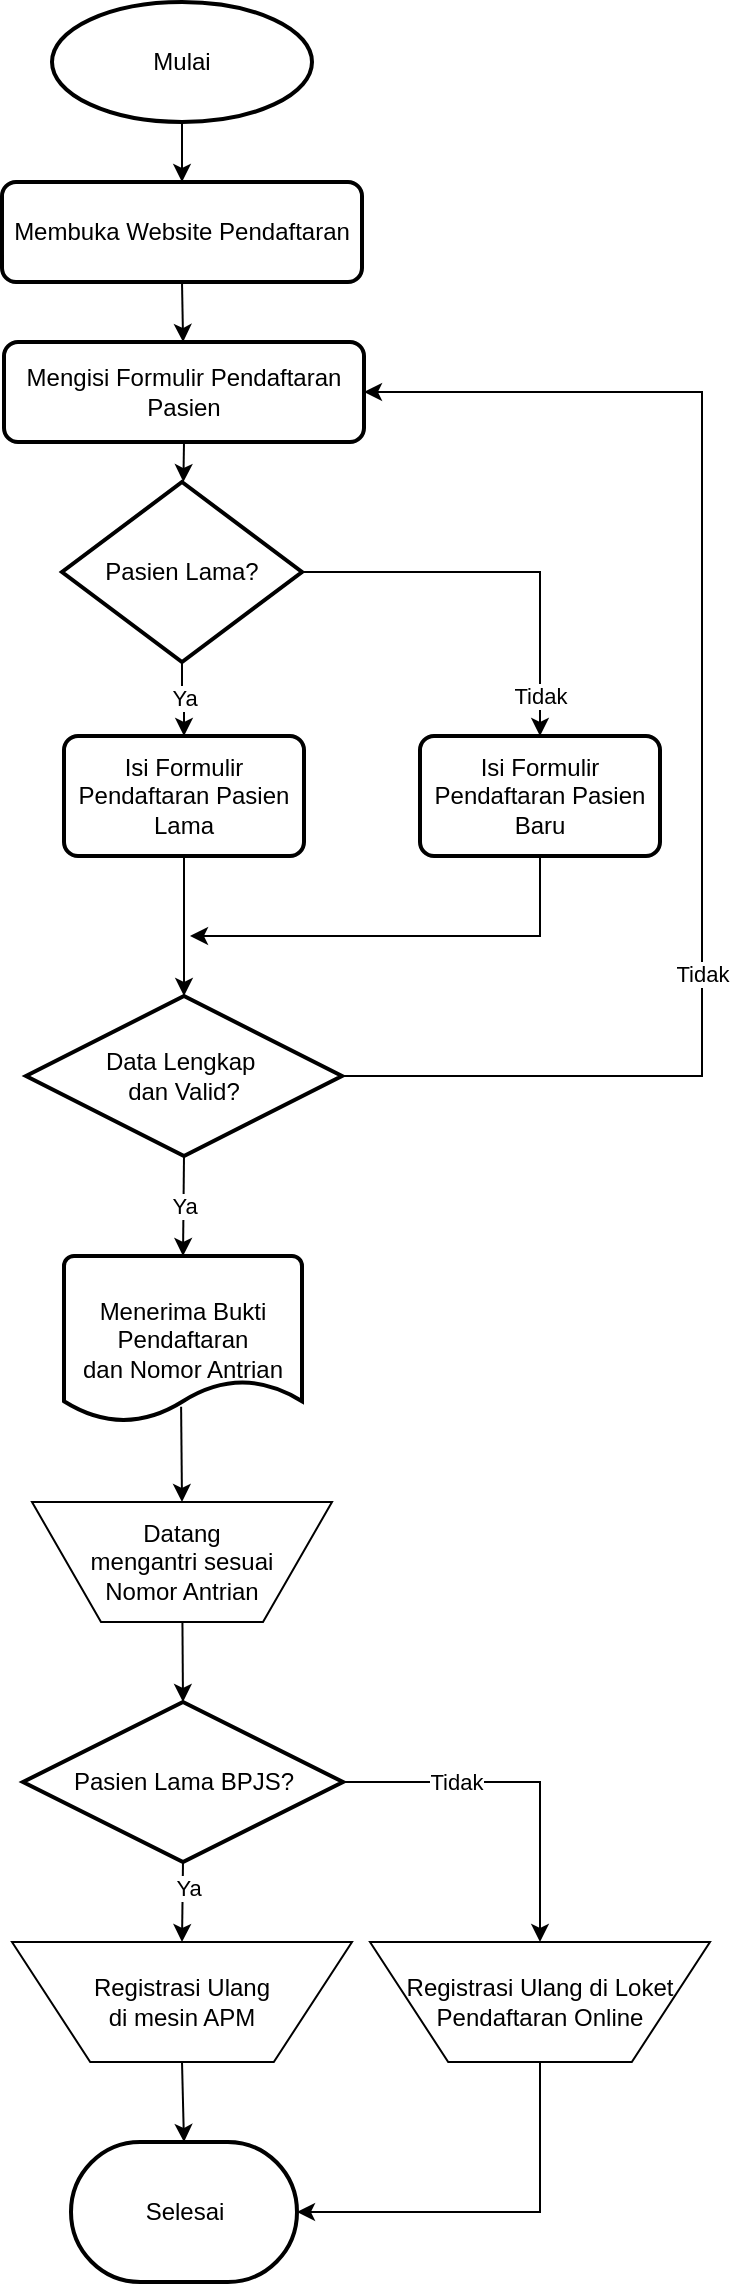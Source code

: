 <mxfile version="22.1.16" type="device" pages="5">
  <diagram id="C5RBs43oDa-KdzZeNtuy" name="Flowchart">
    <mxGraphModel dx="780" dy="497" grid="1" gridSize="10" guides="1" tooltips="1" connect="1" arrows="1" fold="1" page="1" pageScale="1" pageWidth="827" pageHeight="1169" math="0" shadow="0">
      <root>
        <mxCell id="WIyWlLk6GJQsqaUBKTNV-0" />
        <mxCell id="WIyWlLk6GJQsqaUBKTNV-1" parent="WIyWlLk6GJQsqaUBKTNV-0" />
        <mxCell id="Y-0_W2tjziuRLicf-Nkw-0" value="Mulai" style="strokeWidth=2;html=1;shape=mxgraph.flowchart.start_1;whiteSpace=wrap;" parent="WIyWlLk6GJQsqaUBKTNV-1" vertex="1">
          <mxGeometry x="275" y="10" width="130" height="60" as="geometry" />
        </mxCell>
        <mxCell id="0LLnvMhg4QWHjou7vQFV-0" value="" style="endArrow=classic;html=1;rounded=0;exitX=0.5;exitY=1;exitDx=0;exitDy=0;exitPerimeter=0;" parent="WIyWlLk6GJQsqaUBKTNV-1" source="NQGPYRuu8is7qID9K1Ec-0" target="0LLnvMhg4QWHjou7vQFV-1" edge="1">
          <mxGeometry width="50" height="50" relative="1" as="geometry">
            <mxPoint x="327" y="370" as="sourcePoint" />
            <mxPoint x="341" y="250" as="targetPoint" />
          </mxGeometry>
        </mxCell>
        <mxCell id="0LLnvMhg4QWHjou7vQFV-1" value="Pasien Lama?" style="whiteSpace=wrap;html=1;strokeWidth=2;shape=mxgraph.flowchart.decision;" parent="WIyWlLk6GJQsqaUBKTNV-1" vertex="1">
          <mxGeometry x="280" y="250" width="120" height="90" as="geometry" />
        </mxCell>
        <mxCell id="0LLnvMhg4QWHjou7vQFV-9" value="Tidak" style="edgeStyle=orthogonalEdgeStyle;rounded=0;orthogonalLoop=1;jettySize=auto;html=1;exitX=1;exitY=0.5;exitDx=0;exitDy=0;entryX=1;entryY=0.5;entryDx=0;entryDy=0;exitPerimeter=0;" parent="WIyWlLk6GJQsqaUBKTNV-1" source="0LLnvMhg4QWHjou7vQFV-6" target="NQGPYRuu8is7qID9K1Ec-0" edge="1">
          <mxGeometry x="-0.331" relative="1" as="geometry">
            <mxPoint x="578" y="407.0" as="targetPoint" />
            <Array as="points">
              <mxPoint x="600" y="547" />
              <mxPoint x="600" y="205" />
            </Array>
            <mxPoint as="offset" />
            <mxPoint x="419.0" y="547" as="sourcePoint" />
          </mxGeometry>
        </mxCell>
        <mxCell id="0LLnvMhg4QWHjou7vQFV-2" value="Isi Formulir Pendaftaran Pasien Baru" style="whiteSpace=wrap;html=1;rounded=1;absoluteArcSize=1;arcSize=14;strokeWidth=2;" parent="WIyWlLk6GJQsqaUBKTNV-1" vertex="1">
          <mxGeometry x="459" y="377" width="120" height="60" as="geometry" />
        </mxCell>
        <mxCell id="0LLnvMhg4QWHjou7vQFV-7" value="" style="edgeStyle=orthogonalEdgeStyle;rounded=0;orthogonalLoop=1;jettySize=auto;html=1;" parent="WIyWlLk6GJQsqaUBKTNV-1" source="0LLnvMhg4QWHjou7vQFV-4" target="0LLnvMhg4QWHjou7vQFV-6" edge="1">
          <mxGeometry relative="1" as="geometry" />
        </mxCell>
        <mxCell id="0LLnvMhg4QWHjou7vQFV-4" value="Isi Formulir Pendaftaran Pasien Lama" style="whiteSpace=wrap;html=1;rounded=1;absoluteArcSize=1;arcSize=14;strokeWidth=2;" parent="WIyWlLk6GJQsqaUBKTNV-1" vertex="1">
          <mxGeometry x="281" y="377" width="120" height="60" as="geometry" />
        </mxCell>
        <mxCell id="0LLnvMhg4QWHjou7vQFV-6" value="Data Lengkap&amp;nbsp;&lt;br&gt;dan Valid?" style="whiteSpace=wrap;html=1;strokeWidth=2;shape=mxgraph.flowchart.decision;" parent="WIyWlLk6GJQsqaUBKTNV-1" vertex="1">
          <mxGeometry x="262" y="507" width="158" height="80" as="geometry" />
        </mxCell>
        <mxCell id="0LLnvMhg4QWHjou7vQFV-10" value="Datang &lt;br&gt;mengantri sesuai &lt;br&gt;Nomor Antrian" style="whiteSpace=wrap;html=1;verticalLabelPosition=middle;shape=trapezoid;size=0.23;arcSize=10;flipV=1;labelPosition=center;perimeter=trapezoidPerimeter;" parent="WIyWlLk6GJQsqaUBKTNV-1" vertex="1">
          <mxGeometry x="265" y="760" width="150" height="60" as="geometry" />
        </mxCell>
        <mxCell id="0LLnvMhg4QWHjou7vQFV-16" value="Pasien Lama BPJS?" style="whiteSpace=wrap;html=1;strokeWidth=2;shape=mxgraph.flowchart.decision;" parent="WIyWlLk6GJQsqaUBKTNV-1" vertex="1">
          <mxGeometry x="260.5" y="860" width="160" height="80" as="geometry" />
        </mxCell>
        <mxCell id="0LLnvMhg4QWHjou7vQFV-17" value="Registrasi Ulang &lt;br&gt;di mesin APM" style="rounded=0;whiteSpace=wrap;html=1;verticalLabelPosition=middle;shape=trapezoid;perimeter=trapezoidPerimeter;size=0.23;arcSize=10;flipV=1;labelPosition=center;" parent="WIyWlLk6GJQsqaUBKTNV-1" vertex="1">
          <mxGeometry x="255" y="980" width="170" height="60" as="geometry" />
        </mxCell>
        <mxCell id="0LLnvMhg4QWHjou7vQFV-18" value="Registrasi Ulang di Loket Pendaftaran Online" style="rounded=0;whiteSpace=wrap;html=1;verticalLabelPosition=middle;shape=trapezoid;perimeter=trapezoidPerimeter;size=0.23;arcSize=10;flipV=1;labelPosition=center;fontSize=12;" parent="WIyWlLk6GJQsqaUBKTNV-1" vertex="1">
          <mxGeometry x="434" y="980" width="170" height="60" as="geometry" />
        </mxCell>
        <mxCell id="0LLnvMhg4QWHjou7vQFV-19" value="" style="endArrow=classic;html=1;rounded=0;entryX=0.5;entryY=0;entryDx=0;entryDy=0;exitX=1;exitY=0.5;exitDx=0;exitDy=0;" parent="WIyWlLk6GJQsqaUBKTNV-1" source="0LLnvMhg4QWHjou7vQFV-16" target="0LLnvMhg4QWHjou7vQFV-18" edge="1">
          <mxGeometry width="50" height="50" relative="1" as="geometry">
            <mxPoint x="319" y="962" as="sourcePoint" />
            <mxPoint x="369" y="912" as="targetPoint" />
            <Array as="points">
              <mxPoint x="519" y="900" />
              <mxPoint x="519" y="977" />
            </Array>
          </mxGeometry>
        </mxCell>
        <mxCell id="etCVzYmtN3_S_9bxmXlC-2" value="Tidak" style="edgeLabel;html=1;align=center;verticalAlign=middle;resizable=0;points=[];" parent="0LLnvMhg4QWHjou7vQFV-19" vertex="1" connectable="0">
          <mxGeometry x="-0.355" relative="1" as="geometry">
            <mxPoint x="-1" as="offset" />
          </mxGeometry>
        </mxCell>
        <mxCell id="0LLnvMhg4QWHjou7vQFV-22" value="Menerima Bukti Pendaftaran&lt;br&gt;dan Nomor Antrian" style="shape=mxgraph.flowchart.document2;whiteSpace=wrap;html=1;boundedLbl=1;strokeWidth=2;size=0.25;" parent="WIyWlLk6GJQsqaUBKTNV-1" vertex="1">
          <mxGeometry x="281" y="637" width="119" height="83" as="geometry" />
        </mxCell>
        <mxCell id="0LLnvMhg4QWHjou7vQFV-25" value="" style="endArrow=classic;html=1;rounded=0;entryX=0.5;entryY=0;entryDx=0;entryDy=0;exitX=0.492;exitY=0.908;exitDx=0;exitDy=0;exitPerimeter=0;" parent="WIyWlLk6GJQsqaUBKTNV-1" source="0LLnvMhg4QWHjou7vQFV-22" target="0LLnvMhg4QWHjou7vQFV-10" edge="1">
          <mxGeometry width="50" height="50" relative="1" as="geometry">
            <mxPoint x="340" y="700" as="sourcePoint" />
            <mxPoint x="334" y="737" as="targetPoint" />
          </mxGeometry>
        </mxCell>
        <mxCell id="IPXBGeWQJr2fZi3OIg5Y-1" value="Ya" style="endArrow=classic;html=1;rounded=0;entryX=0.5;entryY=0;entryDx=0;entryDy=0;exitX=0.5;exitY=1;exitDx=0;exitDy=0;" parent="WIyWlLk6GJQsqaUBKTNV-1" source="0LLnvMhg4QWHjou7vQFV-6" target="0LLnvMhg4QWHjou7vQFV-22" edge="1">
          <mxGeometry width="50" height="50" relative="1" as="geometry">
            <mxPoint x="323" y="597" as="sourcePoint" />
            <mxPoint x="373" y="547" as="targetPoint" />
          </mxGeometry>
        </mxCell>
        <mxCell id="AWqm-ige924Oo4-5Qk6T-0" value="" style="endArrow=classic;html=1;rounded=0;entryX=0.5;entryY=0;entryDx=0;entryDy=0;exitX=0.5;exitY=1;exitDx=0;exitDy=0;entryPerimeter=0;" parent="WIyWlLk6GJQsqaUBKTNV-1" source="0LLnvMhg4QWHjou7vQFV-17" target="u67ikrGrel9OPWI39Cx4-3" edge="1">
          <mxGeometry width="50" height="50" relative="1" as="geometry">
            <mxPoint x="335" y="1292" as="sourcePoint" />
            <mxPoint x="339" y="1199" as="targetPoint" />
          </mxGeometry>
        </mxCell>
        <mxCell id="AWqm-ige924Oo4-5Qk6T-1" value="" style="endArrow=classic;html=1;rounded=0;exitX=0.5;exitY=1;exitDx=0;exitDy=0;entryX=1;entryY=0.5;entryDx=0;entryDy=0;entryPerimeter=0;" parent="WIyWlLk6GJQsqaUBKTNV-1" source="0LLnvMhg4QWHjou7vQFV-18" target="u67ikrGrel9OPWI39Cx4-3" edge="1">
          <mxGeometry width="50" height="50" relative="1" as="geometry">
            <mxPoint x="321" y="1352" as="sourcePoint" />
            <mxPoint x="399" y="1239" as="targetPoint" />
            <Array as="points">
              <mxPoint x="519" y="1115" />
            </Array>
          </mxGeometry>
        </mxCell>
        <mxCell id="etCVzYmtN3_S_9bxmXlC-4" value="" style="endArrow=classic;html=1;rounded=0;exitX=0.5;exitY=1;exitDx=0;exitDy=0;" parent="WIyWlLk6GJQsqaUBKTNV-1" source="0LLnvMhg4QWHjou7vQFV-2" edge="1">
          <mxGeometry width="50" height="50" relative="1" as="geometry">
            <mxPoint x="424" y="527" as="sourcePoint" />
            <mxPoint x="344" y="477" as="targetPoint" />
            <Array as="points">
              <mxPoint x="519" y="477" />
            </Array>
          </mxGeometry>
        </mxCell>
        <mxCell id="Y_wqMJszYOcG-6Hk5GyN-2" value="" style="endArrow=classic;html=1;rounded=0;entryX=0.5;entryY=0;entryDx=0;entryDy=0;exitX=0.5;exitY=1;exitDx=0;exitDy=0;" parent="WIyWlLk6GJQsqaUBKTNV-1" source="0LLnvMhg4QWHjou7vQFV-16" target="0LLnvMhg4QWHjou7vQFV-17" edge="1">
          <mxGeometry width="50" height="50" relative="1" as="geometry">
            <mxPoint x="388" y="922" as="sourcePoint" />
            <mxPoint x="438" y="872" as="targetPoint" />
          </mxGeometry>
        </mxCell>
        <mxCell id="u67ikrGrel9OPWI39Cx4-20" value="Ya" style="edgeLabel;html=1;align=center;verticalAlign=middle;resizable=0;points=[];" parent="Y_wqMJszYOcG-6Hk5GyN-2" vertex="1" connectable="0">
          <mxGeometry x="-0.34" y="2" relative="1" as="geometry">
            <mxPoint as="offset" />
          </mxGeometry>
        </mxCell>
        <mxCell id="u67ikrGrel9OPWI39Cx4-3" value="Selesai" style="strokeWidth=2;html=1;shape=mxgraph.flowchart.terminator;whiteSpace=wrap;" parent="WIyWlLk6GJQsqaUBKTNV-1" vertex="1">
          <mxGeometry x="284.5" y="1080" width="113" height="70" as="geometry" />
        </mxCell>
        <mxCell id="u67ikrGrel9OPWI39Cx4-11" value="" style="edgeStyle=orthogonalEdgeStyle;rounded=0;orthogonalLoop=1;jettySize=auto;html=1;entryX=0.5;entryY=0;entryDx=0;entryDy=0;" parent="WIyWlLk6GJQsqaUBKTNV-1" source="0LLnvMhg4QWHjou7vQFV-1" target="0LLnvMhg4QWHjou7vQFV-4" edge="1">
          <mxGeometry relative="1" as="geometry">
            <mxPoint x="341" y="220" as="sourcePoint" />
            <mxPoint x="341" y="260" as="targetPoint" />
          </mxGeometry>
        </mxCell>
        <mxCell id="u67ikrGrel9OPWI39Cx4-15" value="Ya" style="edgeLabel;html=1;align=center;verticalAlign=middle;resizable=0;points=[];" parent="u67ikrGrel9OPWI39Cx4-11" vertex="1" connectable="0">
          <mxGeometry x="0.32" y="-1" relative="1" as="geometry">
            <mxPoint x="1" y="-6" as="offset" />
          </mxGeometry>
        </mxCell>
        <mxCell id="u67ikrGrel9OPWI39Cx4-12" value="" style="edgeStyle=orthogonalEdgeStyle;rounded=0;orthogonalLoop=1;jettySize=auto;html=1;" parent="WIyWlLk6GJQsqaUBKTNV-1" source="0LLnvMhg4QWHjou7vQFV-1" target="0LLnvMhg4QWHjou7vQFV-2" edge="1">
          <mxGeometry x="-0.414" relative="1" as="geometry">
            <mxPoint as="offset" />
            <mxPoint x="401" y="175" as="sourcePoint" />
            <mxPoint x="519" y="260" as="targetPoint" />
          </mxGeometry>
        </mxCell>
        <mxCell id="u67ikrGrel9OPWI39Cx4-16" value="Tidak" style="edgeLabel;html=1;align=center;verticalAlign=middle;resizable=0;points=[];" parent="u67ikrGrel9OPWI39Cx4-12" vertex="1" connectable="0">
          <mxGeometry x="0.781" relative="1" as="geometry">
            <mxPoint y="2" as="offset" />
          </mxGeometry>
        </mxCell>
        <mxCell id="u67ikrGrel9OPWI39Cx4-19" value="" style="endArrow=classic;html=1;rounded=0;entryX=0.5;entryY=0;entryDx=0;entryDy=0;entryPerimeter=0;" parent="WIyWlLk6GJQsqaUBKTNV-1" source="0LLnvMhg4QWHjou7vQFV-10" target="0LLnvMhg4QWHjou7vQFV-16" edge="1">
          <mxGeometry width="50" height="50" relative="1" as="geometry">
            <mxPoint x="254" y="827" as="sourcePoint" />
            <mxPoint x="304" y="777" as="targetPoint" />
          </mxGeometry>
        </mxCell>
        <mxCell id="hFQhq1CJekrQIGTJt0gv-0" value="" style="endArrow=classic;html=1;rounded=0;exitX=0.5;exitY=1;exitDx=0;exitDy=0;exitPerimeter=0;" parent="WIyWlLk6GJQsqaUBKTNV-1" source="Y-0_W2tjziuRLicf-Nkw-0" target="hFQhq1CJekrQIGTJt0gv-1" edge="1">
          <mxGeometry width="50" height="50" relative="1" as="geometry">
            <mxPoint x="341" y="100" as="sourcePoint" />
            <mxPoint x="341" y="170" as="targetPoint" />
          </mxGeometry>
        </mxCell>
        <mxCell id="hFQhq1CJekrQIGTJt0gv-1" value="Membuka Website Pendaftaran" style="rounded=1;whiteSpace=wrap;html=1;absoluteArcSize=1;arcSize=14;strokeWidth=2;" parent="WIyWlLk6GJQsqaUBKTNV-1" vertex="1">
          <mxGeometry x="250" y="100" width="180" height="50" as="geometry" />
        </mxCell>
        <mxCell id="NQGPYRuu8is7qID9K1Ec-1" value="" style="endArrow=classic;html=1;rounded=0;exitX=0.5;exitY=1;exitDx=0;exitDy=0;exitPerimeter=0;" parent="WIyWlLk6GJQsqaUBKTNV-1" source="hFQhq1CJekrQIGTJt0gv-1" target="NQGPYRuu8is7qID9K1Ec-0" edge="1">
          <mxGeometry width="50" height="50" relative="1" as="geometry">
            <mxPoint x="340" y="140" as="sourcePoint" />
            <mxPoint x="341" y="210" as="targetPoint" />
          </mxGeometry>
        </mxCell>
        <mxCell id="NQGPYRuu8is7qID9K1Ec-0" value="Mengisi Formulir Pendaftaran Pasien" style="rounded=1;whiteSpace=wrap;html=1;absoluteArcSize=1;arcSize=14;strokeWidth=2;" parent="WIyWlLk6GJQsqaUBKTNV-1" vertex="1">
          <mxGeometry x="251" y="180" width="180" height="50" as="geometry" />
        </mxCell>
      </root>
    </mxGraphModel>
  </diagram>
  <diagram id="7AGozjPKoP4nCB66m2UY" name="DFD">
    <mxGraphModel dx="780" dy="497" grid="1" gridSize="10" guides="1" tooltips="1" connect="1" arrows="1" fold="1" page="1" pageScale="1" pageWidth="827" pageHeight="1169" math="0" shadow="0">
      <root>
        <mxCell id="0" />
        <mxCell id="1" parent="0" />
        <mxCell id="LYkPNBGk0QLhgLuBFVw5-9" style="edgeStyle=orthogonalEdgeStyle;rounded=0;orthogonalLoop=1;jettySize=auto;html=1;exitX=0;exitY=0.5;exitDx=0;exitDy=0;entryX=1;entryY=0.5;entryDx=0;entryDy=0;" parent="1" source="LYkPNBGk0QLhgLuBFVw5-1" target="QkrbeRbu-FCpaSNZFsPW-1" edge="1">
          <mxGeometry relative="1" as="geometry">
            <mxPoint x="139" y="420" as="targetPoint" />
            <Array as="points">
              <mxPoint x="160" y="420" />
              <mxPoint x="160" y="420" />
            </Array>
          </mxGeometry>
        </mxCell>
        <mxCell id="QrNxaTxZnVfAH5GrB2b3-3" value="Bukti Pendaftaran dan Nomor Antrian" style="edgeLabel;html=1;align=center;verticalAlign=middle;resizable=0;points=[];fontSize=12;" parent="LYkPNBGk0QLhgLuBFVw5-9" vertex="1" connectable="0">
          <mxGeometry x="0.063" y="-1" relative="1" as="geometry">
            <mxPoint x="12" y="1" as="offset" />
          </mxGeometry>
        </mxCell>
        <mxCell id="LYkPNBGk0QLhgLuBFVw5-13" style="edgeStyle=orthogonalEdgeStyle;rounded=0;orthogonalLoop=1;jettySize=auto;html=1;exitX=1;exitY=0;exitDx=0;exitDy=0;entryX=0;entryY=0.25;entryDx=0;entryDy=0;" parent="1" source="LYkPNBGk0QLhgLuBFVw5-1" target="LYkPNBGk0QLhgLuBFVw5-4" edge="1">
          <mxGeometry relative="1" as="geometry">
            <mxPoint x="679" y="390" as="targetPoint" />
          </mxGeometry>
        </mxCell>
        <mxCell id="QrNxaTxZnVfAH5GrB2b3-5" value="Lihat Data Pasien" style="edgeLabel;html=1;align=center;verticalAlign=middle;resizable=0;points=[];fontSize=12;" parent="LYkPNBGk0QLhgLuBFVw5-13" vertex="1" connectable="0">
          <mxGeometry x="-0.115" y="-2" relative="1" as="geometry">
            <mxPoint x="20" y="-1" as="offset" />
          </mxGeometry>
        </mxCell>
        <mxCell id="LYkPNBGk0QLhgLuBFVw5-1" value="Sistem Pendaftaran Pasien" style="ellipse;whiteSpace=wrap;html=1;aspect=fixed;fontSize=14;" parent="1" vertex="1">
          <mxGeometry x="370" y="376.5" width="87" height="87" as="geometry" />
        </mxCell>
        <mxCell id="LYkPNBGk0QLhgLuBFVw5-11" style="edgeStyle=orthogonalEdgeStyle;rounded=0;orthogonalLoop=1;jettySize=auto;html=1;exitX=0;exitY=0.75;exitDx=0;exitDy=0;entryX=1;entryY=1;entryDx=0;entryDy=0;" parent="1" source="LYkPNBGk0QLhgLuBFVw5-4" target="LYkPNBGk0QLhgLuBFVw5-1" edge="1">
          <mxGeometry relative="1" as="geometry">
            <mxPoint x="679" y="419.5" as="sourcePoint" />
            <mxPoint x="490" y="450" as="targetPoint" />
            <Array as="points">
              <mxPoint x="570" y="450" />
              <mxPoint x="570" y="450" />
            </Array>
          </mxGeometry>
        </mxCell>
        <mxCell id="QrNxaTxZnVfAH5GrB2b3-2" value="Input Jadwal Dokter" style="edgeLabel;html=1;align=center;verticalAlign=middle;resizable=0;points=[];fontSize=12;" parent="LYkPNBGk0QLhgLuBFVw5-11" vertex="1" connectable="0">
          <mxGeometry x="-0.158" y="1" relative="1" as="geometry">
            <mxPoint x="-17" y="-1" as="offset" />
          </mxGeometry>
        </mxCell>
        <mxCell id="LYkPNBGk0QLhgLuBFVw5-4" value="Admin" style="whiteSpace=wrap;html=1;aspect=fixed;fontSize=14;" parent="1" vertex="1">
          <mxGeometry x="690" y="360" width="120" height="120" as="geometry" />
        </mxCell>
        <mxCell id="LYkPNBGk0QLhgLuBFVw5-8" style="edgeStyle=orthogonalEdgeStyle;rounded=0;orthogonalLoop=1;jettySize=auto;html=1;exitX=1;exitY=0.25;exitDx=0;exitDy=0;entryX=0;entryY=0;entryDx=0;entryDy=0;" parent="1" source="QkrbeRbu-FCpaSNZFsPW-1" target="LYkPNBGk0QLhgLuBFVw5-1" edge="1">
          <mxGeometry relative="1" as="geometry">
            <mxPoint x="139" y="400" as="sourcePoint" />
          </mxGeometry>
        </mxCell>
        <mxCell id="QrNxaTxZnVfAH5GrB2b3-1" value="Input Data Pasien, Lihat Jadwal Dokter" style="edgeLabel;html=1;align=center;verticalAlign=middle;resizable=0;points=[];fontSize=12;" parent="LYkPNBGk0QLhgLuBFVw5-8" vertex="1" connectable="0">
          <mxGeometry x="-0.14" y="-3" relative="1" as="geometry">
            <mxPoint x="9" y="-3" as="offset" />
          </mxGeometry>
        </mxCell>
        <mxCell id="LYkPNBGk0QLhgLuBFVw5-10" style="edgeStyle=orthogonalEdgeStyle;rounded=0;orthogonalLoop=1;jettySize=auto;html=1;exitX=1;exitY=0.75;exitDx=0;exitDy=0;entryX=0;entryY=1;entryDx=0;entryDy=0;" parent="1" source="QkrbeRbu-FCpaSNZFsPW-1" target="LYkPNBGk0QLhgLuBFVw5-1" edge="1">
          <mxGeometry relative="1" as="geometry">
            <mxPoint x="139" y="440" as="sourcePoint" />
            <mxPoint x="349" y="441" as="targetPoint" />
          </mxGeometry>
        </mxCell>
        <mxCell id="QrNxaTxZnVfAH5GrB2b3-4" value="Registrasi Ulang" style="edgeLabel;html=1;align=center;verticalAlign=middle;resizable=0;points=[];fontSize=12;" parent="LYkPNBGk0QLhgLuBFVw5-10" vertex="1" connectable="0">
          <mxGeometry x="-0.159" y="-3" relative="1" as="geometry">
            <mxPoint x="11" y="-3" as="offset" />
          </mxGeometry>
        </mxCell>
        <mxCell id="QkrbeRbu-FCpaSNZFsPW-1" value="Pasien" style="whiteSpace=wrap;html=1;aspect=fixed;fontSize=14;dashed=0;" parent="1" vertex="1">
          <mxGeometry x="20" y="360" width="120" height="120" as="geometry" />
        </mxCell>
      </root>
    </mxGraphModel>
  </diagram>
  <diagram id="SqoEWXoSDAihWeAypQtA" name="Use Case">
    <mxGraphModel dx="780" dy="497" grid="1" gridSize="10" guides="1" tooltips="1" connect="1" arrows="1" fold="1" page="1" pageScale="1" pageWidth="827" pageHeight="1169" math="0" shadow="0">
      <root>
        <mxCell id="0" />
        <mxCell id="1" parent="0" />
        <mxCell id="htx71FLO_FKV-Db_sToj-1" value="Pasien" style="shape=umlActor;verticalLabelPosition=bottom;verticalAlign=top;html=1;" parent="1" vertex="1">
          <mxGeometry x="80" y="380" width="30" height="60" as="geometry" />
        </mxCell>
        <mxCell id="htx71FLO_FKV-Db_sToj-3" value="Admin" style="shape=umlActor;verticalLabelPosition=bottom;verticalAlign=top;html=1;outlineConnect=0;" parent="1" vertex="1">
          <mxGeometry x="730" y="380" width="30" height="60" as="geometry" />
        </mxCell>
        <mxCell id="ntv7-VRjxryP23NwJi_F-1" value="Sistem Pendaftaran Pasien" style="swimlane;fontStyle=1;align=center;horizontal=1;startSize=30;collapsible=0;html=1;whiteSpace=wrap;" parent="1" vertex="1">
          <mxGeometry x="220" y="220" width="410" height="400" as="geometry" />
        </mxCell>
        <mxCell id="ntv7-VRjxryP23NwJi_F-2" value="Use Case" style="shape=umlFrame;whiteSpace=wrap;html=1;pointerEvents=0;recursiveResize=0;container=1;collapsible=0;width=80;" parent="ntv7-VRjxryP23NwJi_F-1" vertex="1">
          <mxGeometry width="370" height="330" relative="1" as="geometry">
            <mxPoint x="20" y="50" as="offset" />
          </mxGeometry>
        </mxCell>
        <mxCell id="QiCD8WX7tbeq6t2pQG_h-1" value="Data Pasien" style="ellipse;whiteSpace=wrap;html=1;" parent="ntv7-VRjxryP23NwJi_F-2" vertex="1">
          <mxGeometry x="115" y="20" width="140" height="70" as="geometry" />
        </mxCell>
        <mxCell id="rIoa_4reU0bzCVfp5qzY-1" value="Bukti Pendaftaran dan Nomor Antrian" style="ellipse;whiteSpace=wrap;html=1;" parent="ntv7-VRjxryP23NwJi_F-2" vertex="1">
          <mxGeometry x="115" y="230" width="140" height="70" as="geometry" />
        </mxCell>
        <mxCell id="VmpEA8j0iUpPtIR3B-YM-6" value="&amp;lt;&amp;lt;include&amp;gt;&amp;gt;" style="edgeStyle=none;html=1;endArrow=open;verticalAlign=bottom;dashed=1;labelBackgroundColor=none;rounded=0;entryX=0.5;entryY=1;entryDx=0;entryDy=0;exitX=0.5;exitY=0;exitDx=0;exitDy=0;" parent="ntv7-VRjxryP23NwJi_F-2" source="QiCD8WX7tbeq6t2pQG_h-2" target="QiCD8WX7tbeq6t2pQG_h-1" edge="1">
          <mxGeometry x="-0.333" width="160" relative="1" as="geometry">
            <mxPoint x="140" y="220" as="sourcePoint" />
            <mxPoint x="300" y="220" as="targetPoint" />
            <mxPoint as="offset" />
          </mxGeometry>
        </mxCell>
        <mxCell id="QiCD8WX7tbeq6t2pQG_h-2" value="Jadwal Dokter" style="ellipse;whiteSpace=wrap;html=1;" parent="ntv7-VRjxryP23NwJi_F-2" vertex="1">
          <mxGeometry x="115" y="140" width="140" height="70" as="geometry" />
        </mxCell>
        <mxCell id="I5Vj7VzGTxBWSGYok09h-3" value="" style="edgeStyle=none;html=1;endArrow=none;verticalAlign=bottom;rounded=0;entryX=0;entryY=1;entryDx=0;entryDy=0;exitX=0.5;exitY=0.5;exitDx=0;exitDy=0;exitPerimeter=0;" parent="1" source="htx71FLO_FKV-Db_sToj-1" target="QiCD8WX7tbeq6t2pQG_h-1" edge="1">
          <mxGeometry width="160" relative="1" as="geometry">
            <mxPoint x="110" y="480" as="sourcePoint" />
            <mxPoint x="270" y="480" as="targetPoint" />
          </mxGeometry>
        </mxCell>
        <mxCell id="I5Vj7VzGTxBWSGYok09h-4" value="" style="edgeStyle=none;html=1;endArrow=none;verticalAlign=bottom;rounded=0;exitX=0.5;exitY=0.5;exitDx=0;exitDy=0;exitPerimeter=0;entryX=0;entryY=0.5;entryDx=0;entryDy=0;" parent="1" source="htx71FLO_FKV-Db_sToj-1" target="QiCD8WX7tbeq6t2pQG_h-2" edge="1">
          <mxGeometry width="160" relative="1" as="geometry">
            <mxPoint x="340" y="410" as="sourcePoint" />
            <mxPoint x="500" y="410" as="targetPoint" />
          </mxGeometry>
        </mxCell>
        <mxCell id="I5Vj7VzGTxBWSGYok09h-6" value="" style="edgeStyle=none;html=1;endArrow=none;verticalAlign=bottom;rounded=0;exitX=1;exitY=0.5;exitDx=0;exitDy=0;entryX=0.5;entryY=0.5;entryDx=0;entryDy=0;entryPerimeter=0;" parent="1" source="QiCD8WX7tbeq6t2pQG_h-1" target="htx71FLO_FKV-Db_sToj-3" edge="1">
          <mxGeometry width="160" relative="1" as="geometry">
            <mxPoint x="340" y="410" as="sourcePoint" />
            <mxPoint x="500" y="410" as="targetPoint" />
          </mxGeometry>
        </mxCell>
        <mxCell id="I5Vj7VzGTxBWSGYok09h-7" value="" style="endArrow=none;html=1;rounded=0;entryX=0.5;entryY=0.5;entryDx=0;entryDy=0;entryPerimeter=0;exitX=1;exitY=0.5;exitDx=0;exitDy=0;" parent="1" source="QiCD8WX7tbeq6t2pQG_h-2" target="htx71FLO_FKV-Db_sToj-3" edge="1">
          <mxGeometry width="50" height="50" relative="1" as="geometry">
            <mxPoint x="400" y="440" as="sourcePoint" />
            <mxPoint x="450" y="390" as="targetPoint" />
          </mxGeometry>
        </mxCell>
        <mxCell id="VmpEA8j0iUpPtIR3B-YM-2" value="" style="endArrow=none;html=1;rounded=0;entryX=0;entryY=0.5;entryDx=0;entryDy=0;exitX=0.5;exitY=0.5;exitDx=0;exitDy=0;exitPerimeter=0;" parent="1" source="htx71FLO_FKV-Db_sToj-1" target="rIoa_4reU0bzCVfp5qzY-1" edge="1">
          <mxGeometry width="50" height="50" relative="1" as="geometry">
            <mxPoint x="240" y="480" as="sourcePoint" />
            <mxPoint x="290" y="430" as="targetPoint" />
          </mxGeometry>
        </mxCell>
      </root>
    </mxGraphModel>
  </diagram>
  <diagram id="83-zsSkwK48zUs9TTDW5" name="Activity">
    <mxGraphModel dx="1114" dy="710" grid="1" gridSize="10" guides="1" tooltips="1" connect="1" arrows="1" fold="1" page="1" pageScale="1" pageWidth="827" pageHeight="1169" math="0" shadow="0">
      <root>
        <mxCell id="0" />
        <mxCell id="1" parent="0" />
        <mxCell id="1xUCm_A0NEypGPISdSap-1" value="Pendaftaran Pasien" style="swimlane;html=1;childLayout=stackLayout;startSize=20;rounded=0;shadow=0;comic=0;labelBackgroundColor=none;strokeWidth=1;fontFamily=Verdana;fontSize=12;align=center;" parent="1" vertex="1">
          <mxGeometry x="20" y="20" width="570" height="1440" as="geometry" />
        </mxCell>
        <mxCell id="PqNGhXt7e9WRdPqhysJe-2" value="" style="edgeStyle=orthogonalEdgeStyle;html=1;verticalAlign=bottom;endArrow=open;endSize=8;strokeColor=#ff0000;rounded=0;entryX=0.5;entryY=0;entryDx=0;entryDy=0;exitX=0.477;exitY=0.504;exitDx=0;exitDy=0;exitPerimeter=0;" parent="1xUCm_A0NEypGPISdSap-1" source="PqNGhXt7e9WRdPqhysJe-1" target="nUrTsSMFZB00BkVTM41h-4" edge="1">
          <mxGeometry relative="1" as="geometry">
            <mxPoint x="440" y="630" as="targetPoint" />
            <Array as="points">
              <mxPoint x="139" y="540" />
              <mxPoint x="415" y="540" />
            </Array>
          </mxGeometry>
        </mxCell>
        <mxCell id="nUrTsSMFZB00BkVTM41h-1" value="" style="edgeStyle=orthogonalEdgeStyle;html=1;verticalAlign=bottom;endArrow=open;endSize=8;strokeColor=#ff0000;rounded=0;entryX=1;entryY=0.5;entryDx=0;entryDy=0;exitX=0.5;exitY=1;exitDx=0;exitDy=0;" edge="1" parent="1xUCm_A0NEypGPISdSap-1" source="BTBh3s6mMBs-r3jh5aBY-3" target="iOOvgmFRk-pICuDSHi3N-17">
          <mxGeometry relative="1" as="geometry">
            <mxPoint x="150" y="380" as="targetPoint" />
            <mxPoint x="414" y="240" as="sourcePoint" />
            <Array as="points">
              <mxPoint x="424" y="210" />
            </Array>
          </mxGeometry>
        </mxCell>
        <mxCell id="XFfQLgVPYZgJ6Qq-CJzx-2" value="" style="edgeStyle=orthogonalEdgeStyle;html=1;verticalAlign=bottom;endArrow=open;endSize=8;strokeColor=#ff0000;rounded=0;" parent="1xUCm_A0NEypGPISdSap-1" source="XFfQLgVPYZgJ6Qq-CJzx-1" target="hpnEsNDLnfpnaiSMyP2V-1" edge="1">
          <mxGeometry relative="1" as="geometry">
            <mxPoint x="135" y="890" as="targetPoint" />
          </mxGeometry>
        </mxCell>
        <mxCell id="BTBh3s6mMBs-r3jh5aBY-2" value="" style="edgeStyle=orthogonalEdgeStyle;html=1;verticalAlign=bottom;endArrow=open;endSize=8;strokeColor=#ff0000;rounded=0;entryX=0;entryY=0.5;entryDx=0;entryDy=0;" parent="1xUCm_A0NEypGPISdSap-1" source="BTBh3s6mMBs-r3jh5aBY-1" edge="1" target="BTBh3s6mMBs-r3jh5aBY-3">
          <mxGeometry relative="1" as="geometry">
            <mxPoint x="360" y="190" as="targetPoint" />
          </mxGeometry>
        </mxCell>
        <mxCell id="1xUCm_A0NEypGPISdSap-2" value="Pasien" style="swimlane;html=1;startSize=20;" parent="1xUCm_A0NEypGPISdSap-1" vertex="1">
          <mxGeometry y="20" width="290" height="1420" as="geometry">
            <mxRectangle y="20" width="40" height="1580" as="alternateBounds" />
          </mxGeometry>
        </mxCell>
        <mxCell id="VRQ1FIJ1n5C91aGxlcZh-3" value="" style="ellipse;html=1;shape=startState;fillColor=#000000;strokeColor=#ff0000;" parent="1xUCm_A0NEypGPISdSap-2" vertex="1">
          <mxGeometry x="130" y="40" width="30" height="30" as="geometry" />
        </mxCell>
        <mxCell id="VRQ1FIJ1n5C91aGxlcZh-4" value="" style="edgeStyle=orthogonalEdgeStyle;html=1;verticalAlign=bottom;endArrow=open;endSize=8;strokeColor=#ff0000;rounded=0;entryX=0.5;entryY=0;entryDx=0;entryDy=0;" parent="1xUCm_A0NEypGPISdSap-2" source="VRQ1FIJ1n5C91aGxlcZh-3" target="BTBh3s6mMBs-r3jh5aBY-1" edge="1">
          <mxGeometry relative="1" as="geometry">
            <mxPoint x="130" y="150" as="targetPoint" />
          </mxGeometry>
        </mxCell>
        <mxCell id="VRQ1FIJ1n5C91aGxlcZh-7" value="Ya" style="edgeStyle=orthogonalEdgeStyle;html=1;align=left;verticalAlign=top;endArrow=open;endSize=8;strokeColor=#ff0000;rounded=0;entryX=0.5;entryY=0;entryDx=0;entryDy=0;exitX=0.5;exitY=1;exitDx=0;exitDy=0;" parent="1xUCm_A0NEypGPISdSap-2" source="VRQ1FIJ1n5C91aGxlcZh-5" target="l4ZGFq4MWqrOZB-myKdm-1" edge="1">
          <mxGeometry x="0.2" y="-10" relative="1" as="geometry">
            <mxPoint x="70" y="360" as="targetPoint" />
            <Array as="points">
              <mxPoint x="145" y="300" />
              <mxPoint x="70" y="300" />
            </Array>
            <mxPoint as="offset" />
          </mxGeometry>
        </mxCell>
        <mxCell id="BTBh3s6mMBs-r3jh5aBY-1" value="Membuka Website Pendaftaran" style="rounded=1;whiteSpace=wrap;html=1;arcSize=40;fontColor=#000000;fillColor=#ffffc0;strokeColor=#ff0000;" parent="1xUCm_A0NEypGPISdSap-2" vertex="1">
          <mxGeometry x="85" y="110" width="120" height="40" as="geometry" />
        </mxCell>
        <mxCell id="l4ZGFq4MWqrOZB-myKdm-1" value="Parameter:&lt;br&gt;- No. RM&lt;br&gt;&lt;div style=&quot;&quot;&gt;&lt;span style=&quot;background-color: initial;&quot;&gt;- No. WhatsApp/email&lt;/span&gt;&lt;/div&gt;&lt;div style=&quot;&quot;&gt;&lt;span style=&quot;background-color: initial;&quot;&gt;- Tgl/waktu kontrol&lt;/span&gt;&lt;/div&gt;&lt;div style=&quot;&quot;&gt;&lt;span style=&quot;background-color: initial;&quot;&gt;- Dokter&lt;/span&gt;&lt;/div&gt;" style="rounded=0;whiteSpace=wrap;html=1;arcSize=10;fontColor=#000000;fillColor=#ffffc0;strokeColor=#ff0000;absoluteArcSize=1;dashed=0;align=left;" parent="1xUCm_A0NEypGPISdSap-2" vertex="1">
          <mxGeometry x="10" y="340" width="120" height="90" as="geometry" />
        </mxCell>
        <mxCell id="l4ZGFq4MWqrOZB-myKdm-2" value="" style="edgeStyle=orthogonalEdgeStyle;html=1;verticalAlign=bottom;endArrow=open;endSize=8;strokeColor=#ff0000;rounded=0;entryX=0.203;entryY=0.5;entryDx=0;entryDy=0;entryPerimeter=0;" parent="1xUCm_A0NEypGPISdSap-2" source="l4ZGFq4MWqrOZB-myKdm-1" target="PqNGhXt7e9WRdPqhysJe-1" edge="1">
          <mxGeometry relative="1" as="geometry">
            <mxPoint x="71" y="460" as="targetPoint" />
            <Array as="points" />
          </mxGeometry>
        </mxCell>
        <mxCell id="VRQ1FIJ1n5C91aGxlcZh-6" value="Tidak" style="edgeStyle=orthogonalEdgeStyle;html=1;align=left;verticalAlign=bottom;endArrow=open;endSize=8;strokeColor=#ff0000;rounded=0;entryX=0.5;entryY=0;entryDx=0;entryDy=0;exitX=1;exitY=0.5;exitDx=0;exitDy=0;" parent="1xUCm_A0NEypGPISdSap-2" source="VRQ1FIJ1n5C91aGxlcZh-5" target="sqT1WdeYne1xnie3-UmG-2" edge="1">
          <mxGeometry x="0.429" y="-15" relative="1" as="geometry">
            <mxPoint x="245" y="410" as="targetPoint" />
            <Array as="points">
              <mxPoint x="215" y="345" />
            </Array>
            <mxPoint x="235" y="325" as="sourcePoint" />
            <mxPoint as="offset" />
          </mxGeometry>
        </mxCell>
        <mxCell id="sqT1WdeYne1xnie3-UmG-2" value="Parameter:&lt;br&gt;- Data lengkap pasien&lt;br&gt;- No. WhatsApp/email&lt;br&gt;- Tgl/waktu kontrol&lt;br&gt;- Dokter" style="rounded=0;whiteSpace=wrap;html=1;arcSize=10;fontColor=#000000;fillColor=#ffffc0;strokeColor=#ff0000;absoluteArcSize=1;dashed=0;align=left;" parent="1xUCm_A0NEypGPISdSap-2" vertex="1">
          <mxGeometry x="150" y="340" width="130" height="90" as="geometry" />
        </mxCell>
        <mxCell id="sqT1WdeYne1xnie3-UmG-3" value="" style="edgeStyle=orthogonalEdgeStyle;html=1;verticalAlign=bottom;endArrow=open;endSize=8;strokeColor=#ff0000;rounded=0;exitX=0.5;exitY=1;exitDx=0;exitDy=0;entryX=0.781;entryY=0.504;entryDx=0;entryDy=0;entryPerimeter=0;" parent="1xUCm_A0NEypGPISdSap-2" source="sqT1WdeYne1xnie3-UmG-2" target="PqNGhXt7e9WRdPqhysJe-1" edge="1">
          <mxGeometry relative="1" as="geometry">
            <mxPoint x="215" y="480" as="targetPoint" />
            <Array as="points" />
          </mxGeometry>
        </mxCell>
        <mxCell id="PqNGhXt7e9WRdPqhysJe-1" value="" style="shape=line;html=1;strokeWidth=6;strokeColor=#ff0000;" parent="1xUCm_A0NEypGPISdSap-2" vertex="1">
          <mxGeometry x="20" y="400" width="250" height="170" as="geometry" />
        </mxCell>
        <mxCell id="hpnEsNDLnfpnaiSMyP2V-1" value="Menerima Bukti Pendaftaran dan Nomor Antrian" style="rounded=1;whiteSpace=wrap;html=1;arcSize=40;fontColor=#000000;fillColor=#ffffc0;strokeColor=#ff0000;" parent="1xUCm_A0NEypGPISdSap-2" vertex="1">
          <mxGeometry x="75" y="815" width="140" height="60" as="geometry" />
        </mxCell>
        <mxCell id="hpnEsNDLnfpnaiSMyP2V-2" value="" style="edgeStyle=orthogonalEdgeStyle;html=1;verticalAlign=bottom;endArrow=open;endSize=8;strokeColor=#ff0000;rounded=0;entryX=0.5;entryY=0;entryDx=0;entryDy=0;" parent="1xUCm_A0NEypGPISdSap-2" source="hpnEsNDLnfpnaiSMyP2V-1" target="iOOvgmFRk-pICuDSHi3N-2" edge="1">
          <mxGeometry relative="1" as="geometry">
            <mxPoint x="135" y="960" as="targetPoint" />
          </mxGeometry>
        </mxCell>
        <mxCell id="iOOvgmFRk-pICuDSHi3N-2" value="Datang Mengantri sesuai Nomor Antrian" style="rounded=1;whiteSpace=wrap;html=1;arcSize=40;fontColor=#000000;fillColor=#ffffc0;strokeColor=#ff0000;" parent="1xUCm_A0NEypGPISdSap-2" vertex="1">
          <mxGeometry x="70" y="910" width="150" height="50" as="geometry" />
        </mxCell>
        <mxCell id="iOOvgmFRk-pICuDSHi3N-5" value="" style="edgeStyle=orthogonalEdgeStyle;html=1;align=left;verticalAlign=bottom;endArrow=open;endSize=8;strokeColor=#ff0000;rounded=0;entryX=0.5;entryY=0;entryDx=0;entryDy=0;" parent="1xUCm_A0NEypGPISdSap-2" source="iOOvgmFRk-pICuDSHi3N-4" edge="1" target="iOOvgmFRk-pICuDSHi3N-9">
          <mxGeometry x="-1" relative="1" as="geometry">
            <mxPoint x="270" y="1090" as="targetPoint" />
            <Array as="points">
              <mxPoint x="220" y="1090" />
            </Array>
          </mxGeometry>
        </mxCell>
        <mxCell id="TE9ccokPgO5V1bCJ6K9e-2" value="Tidak" style="edgeLabel;html=1;align=center;verticalAlign=middle;resizable=0;points=[];" vertex="1" connectable="0" parent="iOOvgmFRk-pICuDSHi3N-5">
          <mxGeometry x="-0.054" y="1" relative="1" as="geometry">
            <mxPoint as="offset" />
          </mxGeometry>
        </mxCell>
        <mxCell id="iOOvgmFRk-pICuDSHi3N-6" value="" style="edgeStyle=orthogonalEdgeStyle;html=1;align=left;verticalAlign=top;endArrow=open;endSize=8;strokeColor=#ff0000;rounded=0;entryX=0.5;entryY=0;entryDx=0;entryDy=0;" parent="1xUCm_A0NEypGPISdSap-2" source="iOOvgmFRk-pICuDSHi3N-4" edge="1" target="iOOvgmFRk-pICuDSHi3N-7">
          <mxGeometry x="-1" relative="1" as="geometry">
            <mxPoint x="130" y="1170" as="targetPoint" />
          </mxGeometry>
        </mxCell>
        <mxCell id="TE9ccokPgO5V1bCJ6K9e-5" value="Ya" style="edgeLabel;html=1;align=center;verticalAlign=middle;resizable=0;points=[];" vertex="1" connectable="0" parent="iOOvgmFRk-pICuDSHi3N-6">
          <mxGeometry x="-0.613" y="-1" relative="1" as="geometry">
            <mxPoint as="offset" />
          </mxGeometry>
        </mxCell>
        <mxCell id="iOOvgmFRk-pICuDSHi3N-7" value="Registrasi Ulang di Mesin APM" style="rounded=1;whiteSpace=wrap;html=1;arcSize=40;fontColor=#000000;fillColor=#ffffc0;strokeColor=#ff0000;" parent="1xUCm_A0NEypGPISdSap-2" vertex="1">
          <mxGeometry x="10" y="1200" width="120" height="60" as="geometry" />
        </mxCell>
        <mxCell id="iOOvgmFRk-pICuDSHi3N-8" value="" style="edgeStyle=orthogonalEdgeStyle;html=1;verticalAlign=bottom;endArrow=open;endSize=8;strokeColor=#ff0000;rounded=0;" parent="1xUCm_A0NEypGPISdSap-2" source="iOOvgmFRk-pICuDSHi3N-7" edge="1">
          <mxGeometry relative="1" as="geometry">
            <mxPoint x="70" y="1300" as="targetPoint" />
          </mxGeometry>
        </mxCell>
        <mxCell id="iOOvgmFRk-pICuDSHi3N-9" value="Registrasi Ulang di Loket Pendaftaran Online" style="rounded=1;whiteSpace=wrap;html=1;arcSize=40;fontColor=#000000;fillColor=#ffffc0;strokeColor=#ff0000;" parent="1xUCm_A0NEypGPISdSap-2" vertex="1">
          <mxGeometry x="160" y="1200" width="120" height="60" as="geometry" />
        </mxCell>
        <mxCell id="iOOvgmFRk-pICuDSHi3N-10" value="" style="edgeStyle=orthogonalEdgeStyle;html=1;verticalAlign=bottom;endArrow=open;endSize=8;strokeColor=#ff0000;rounded=0;entryX=0.5;entryY=0;entryDx=0;entryDy=0;" parent="1xUCm_A0NEypGPISdSap-2" source="iOOvgmFRk-pICuDSHi3N-9" edge="1">
          <mxGeometry relative="1" as="geometry">
            <mxPoint x="220" y="1300" as="targetPoint" />
            <Array as="points">
              <mxPoint x="220" y="1290" />
              <mxPoint x="220" y="1290" />
            </Array>
          </mxGeometry>
        </mxCell>
        <mxCell id="iOOvgmFRk-pICuDSHi3N-15" value="" style="shape=line;html=1;strokeWidth=6;strokeColor=#ff0000;" parent="1xUCm_A0NEypGPISdSap-2" vertex="1">
          <mxGeometry x="45" y="1300" width="200" height="10" as="geometry" />
        </mxCell>
        <mxCell id="iOOvgmFRk-pICuDSHi3N-17" value="Mengisi Formulir Pendaftaran Pasien" style="rounded=1;whiteSpace=wrap;html=1;arcSize=40;fontColor=#000000;fillColor=#ffffc0;strokeColor=#ff0000;" parent="1xUCm_A0NEypGPISdSap-2" vertex="1">
          <mxGeometry x="85" y="170" width="120" height="40" as="geometry" />
        </mxCell>
        <mxCell id="nUrTsSMFZB00BkVTM41h-15" value="" style="edgeStyle=orthogonalEdgeStyle;html=1;verticalAlign=bottom;endArrow=open;endSize=8;strokeColor=#ff0000;rounded=0;exitX=0.5;exitY=1;exitDx=0;exitDy=0;" edge="1" parent="1xUCm_A0NEypGPISdSap-2" source="iOOvgmFRk-pICuDSHi3N-17" target="VRQ1FIJ1n5C91aGxlcZh-5">
          <mxGeometry relative="1" as="geometry">
            <mxPoint x="80" y="280" as="targetPoint" />
            <mxPoint x="165" y="250" as="sourcePoint" />
            <Array as="points" />
          </mxGeometry>
        </mxCell>
        <mxCell id="VRQ1FIJ1n5C91aGxlcZh-5" value="Pasien Lama?" style="whiteSpace=wrap;html=1;fontColor=#000000;fillColor=#ffffc0;strokeColor=#ff0000;shape=rhombus;perimeter=rhombusPerimeter;" parent="1xUCm_A0NEypGPISdSap-2" vertex="1">
          <mxGeometry x="80" y="240" width="130" height="50" as="geometry" />
        </mxCell>
        <mxCell id="iQF0Mdg4Mge9GNlQ8FtA-1" value="" style="edgeStyle=orthogonalEdgeStyle;html=1;verticalAlign=bottom;endArrow=open;endSize=8;strokeColor=#ff0000;rounded=0;" edge="1" parent="1xUCm_A0NEypGPISdSap-2" source="iOOvgmFRk-pICuDSHi3N-2" target="iOOvgmFRk-pICuDSHi3N-4">
          <mxGeometry relative="1" as="geometry">
            <mxPoint x="165" y="1090" as="targetPoint" />
            <mxPoint x="165" y="1000" as="sourcePoint" />
          </mxGeometry>
        </mxCell>
        <mxCell id="iOOvgmFRk-pICuDSHi3N-4" value="Pasien Lama BPJS?" style="rhombus;whiteSpace=wrap;html=1;fontColor=#000000;fillColor=#ffffc0;strokeColor=#ff0000;" parent="1xUCm_A0NEypGPISdSap-2" vertex="1">
          <mxGeometry x="70" y="1000" width="150" height="80" as="geometry" />
        </mxCell>
        <mxCell id="TE9ccokPgO5V1bCJ6K9e-1" value="" style="edgeStyle=orthogonalEdgeStyle;html=1;verticalAlign=bottom;endArrow=open;endSize=8;strokeColor=#ff0000;rounded=0;" edge="1" parent="1xUCm_A0NEypGPISdSap-2" source="iOOvgmFRk-pICuDSHi3N-15" target="VRQ1FIJ1n5C91aGxlcZh-8">
          <mxGeometry relative="1" as="geometry">
            <mxPoint x="160" y="1523" as="targetPoint" />
            <mxPoint x="165" y="1350" as="sourcePoint" />
          </mxGeometry>
        </mxCell>
        <mxCell id="VRQ1FIJ1n5C91aGxlcZh-8" value="" style="ellipse;html=1;shape=endState;fillColor=#000000;strokeColor=#ff0000;" parent="1xUCm_A0NEypGPISdSap-2" vertex="1">
          <mxGeometry x="130" y="1360" width="30" height="30" as="geometry" />
        </mxCell>
        <mxCell id="1xUCm_A0NEypGPISdSap-11" value="Sistem" style="swimlane;html=1;startSize=20;" parent="1xUCm_A0NEypGPISdSap-1" vertex="1">
          <mxGeometry x="290" y="20" width="280" height="1420" as="geometry" />
        </mxCell>
        <mxCell id="BTBh3s6mMBs-r3jh5aBY-3" value="Menampilkan Halaman Pendaftaran" style="rounded=1;whiteSpace=wrap;html=1;arcSize=40;fontColor=#000000;fillColor=#ffffc0;strokeColor=#ff0000;" parent="1xUCm_A0NEypGPISdSap-11" vertex="1">
          <mxGeometry x="59" y="110" width="150" height="40" as="geometry" />
        </mxCell>
        <mxCell id="PqNGhXt7e9WRdPqhysJe-7" value="Data Lengkap&lt;br&gt;dan Valid?" style="whiteSpace=wrap;html=1;fontColor=#000000;fillColor=#ffffc0;strokeColor=#ff0000;shape=rhombus;perimeter=rhombusPerimeter;" parent="1xUCm_A0NEypGPISdSap-11" vertex="1">
          <mxGeometry x="45" y="630" width="160" height="60" as="geometry" />
        </mxCell>
        <mxCell id="nUrTsSMFZB00BkVTM41h-4" value="Pengecekan Kelengkapan dan Validitas Data" style="rounded=1;whiteSpace=wrap;html=1;arcSize=40;fontColor=#000000;fillColor=#ffffc0;strokeColor=#ff0000;" vertex="1" parent="1xUCm_A0NEypGPISdSap-11">
          <mxGeometry x="55" y="540" width="140" height="50" as="geometry" />
        </mxCell>
        <mxCell id="nUrTsSMFZB00BkVTM41h-5" value="" style="edgeStyle=orthogonalEdgeStyle;html=1;verticalAlign=bottom;endArrow=open;endSize=8;strokeColor=#ff0000;rounded=0;entryX=0.5;entryY=0;entryDx=0;entryDy=0;" edge="1" source="nUrTsSMFZB00BkVTM41h-4" parent="1xUCm_A0NEypGPISdSap-11" target="PqNGhXt7e9WRdPqhysJe-7">
          <mxGeometry relative="1" as="geometry">
            <mxPoint x="124" y="720" as="targetPoint" />
          </mxGeometry>
        </mxCell>
        <mxCell id="nUrTsSMFZB00BkVTM41h-9" value="Tidak" style="edgeStyle=orthogonalEdgeStyle;html=1;align=left;verticalAlign=top;endArrow=open;endSize=8;strokeColor=#ff0000;rounded=0;exitX=1;exitY=0.5;exitDx=0;exitDy=0;entryX=1;entryY=0.5;entryDx=0;entryDy=0;" edge="1" parent="1xUCm_A0NEypGPISdSap-11" source="PqNGhXt7e9WRdPqhysJe-7" target="BTBh3s6mMBs-r3jh5aBY-3">
          <mxGeometry x="0.117" y="20" relative="1" as="geometry">
            <mxPoint x="200" y="330" as="targetPoint" />
            <Array as="points">
              <mxPoint x="230" y="660" />
              <mxPoint x="230" y="130" />
            </Array>
            <mxPoint x="190" y="410" as="sourcePoint" />
            <mxPoint as="offset" />
          </mxGeometry>
        </mxCell>
        <mxCell id="XFfQLgVPYZgJ6Qq-CJzx-1" value="Mengirim Bukti Pendaftaran via WhatsApp/email" style="rounded=1;whiteSpace=wrap;html=1;arcSize=40;fontColor=#000000;fillColor=#ffffc0;strokeColor=#ff0000;" parent="1xUCm_A0NEypGPISdSap-11" vertex="1">
          <mxGeometry x="55" y="820" width="140" height="50" as="geometry" />
        </mxCell>
        <mxCell id="L-qTTHeL0USY4cX6IHGp-1" value="" style="edgeStyle=orthogonalEdgeStyle;html=1;align=left;verticalAlign=top;endArrow=open;endSize=8;strokeColor=#ff0000;rounded=0;exitX=0.5;exitY=1;exitDx=0;exitDy=0;" edge="1" parent="1xUCm_A0NEypGPISdSap-11" source="PqNGhXt7e9WRdPqhysJe-7" target="nUrTsSMFZB00BkVTM41h-11">
          <mxGeometry x="-0.75" y="-10" relative="1" as="geometry">
            <mxPoint x="440" y="810" as="targetPoint" />
            <Array as="points" />
            <mxPoint x="435" y="730" as="sourcePoint" />
            <mxPoint as="offset" />
          </mxGeometry>
        </mxCell>
        <mxCell id="L-qTTHeL0USY4cX6IHGp-2" value="Ya" style="edgeLabel;html=1;align=center;verticalAlign=middle;resizable=0;points=[];" vertex="1" connectable="0" parent="L-qTTHeL0USY4cX6IHGp-1">
          <mxGeometry x="0.024" y="-1" relative="1" as="geometry">
            <mxPoint as="offset" />
          </mxGeometry>
        </mxCell>
        <mxCell id="nUrTsSMFZB00BkVTM41h-11" value="Menampilkan Halaman Konfirmasi Pendaftaran" style="rounded=1;whiteSpace=wrap;html=1;arcSize=40;fontColor=#000000;fillColor=#ffffc0;strokeColor=#ff0000;" vertex="1" parent="1xUCm_A0NEypGPISdSap-11">
          <mxGeometry x="55" y="740" width="140" height="50" as="geometry" />
        </mxCell>
        <mxCell id="L-qTTHeL0USY4cX6IHGp-3" value="" style="edgeStyle=orthogonalEdgeStyle;html=1;align=left;verticalAlign=top;endArrow=open;endSize=8;strokeColor=#ff0000;rounded=0;entryX=0.5;entryY=0;entryDx=0;entryDy=0;" edge="1" parent="1xUCm_A0NEypGPISdSap-11" source="nUrTsSMFZB00BkVTM41h-11" target="XFfQLgVPYZgJ6Qq-CJzx-1">
          <mxGeometry x="-0.75" y="-10" relative="1" as="geometry">
            <mxPoint x="170" y="860" as="targetPoint" />
            <Array as="points" />
            <mxPoint x="170" y="810" as="sourcePoint" />
            <mxPoint as="offset" />
          </mxGeometry>
        </mxCell>
      </root>
    </mxGraphModel>
  </diagram>
  <diagram id="wXu1phKJyccF8WY5NH54" name="Sequence">
    <mxGraphModel dx="780" dy="497" grid="1" gridSize="10" guides="1" tooltips="1" connect="1" arrows="1" fold="1" page="1" pageScale="1" pageWidth="1169" pageHeight="827" math="0" shadow="0">
      <root>
        <mxCell id="0" />
        <mxCell id="1" parent="0" />
        <mxCell id="11iilpCxRqwN4MhnAJVN-2" value="Pasien" style="shape=umlLifeline;perimeter=lifelinePerimeter;whiteSpace=wrap;html=1;container=1;dropTarget=0;collapsible=0;recursiveResize=0;outlineConnect=0;portConstraint=eastwest;newEdgeStyle={&quot;curved&quot;:0,&quot;rounded&quot;:0};participant=umlActor;size=40;" parent="1" vertex="1">
          <mxGeometry x="65" y="30" width="20" height="430" as="geometry" />
        </mxCell>
        <mxCell id="11iilpCxRqwN4MhnAJVN-5" value="" style="html=1;points=[[0,0,0,0,5],[0,1,0,0,-5],[1,0,0,0,5],[1,1,0,0,-5]];perimeter=orthogonalPerimeter;outlineConnect=0;targetShapes=umlLifeline;portConstraint=eastwest;newEdgeStyle={&quot;curved&quot;:0,&quot;rounded&quot;:0};" parent="11iilpCxRqwN4MhnAJVN-2" vertex="1">
          <mxGeometry x="5" y="80" width="10" height="350" as="geometry" />
        </mxCell>
        <mxCell id="11iilpCxRqwN4MhnAJVN-3" value="Website" style="shape=umlLifeline;perimeter=lifelinePerimeter;whiteSpace=wrap;html=1;container=1;dropTarget=0;collapsible=0;recursiveResize=0;outlineConnect=0;portConstraint=eastwest;newEdgeStyle={&quot;curved&quot;:0,&quot;rounded&quot;:0};participant=umlBoundary;size=40;" parent="1" vertex="1">
          <mxGeometry x="220" y="30" width="50" height="430" as="geometry" />
        </mxCell>
        <mxCell id="11iilpCxRqwN4MhnAJVN-6" value="" style="html=1;points=[[0,0,0,0,5],[0,1,0,0,-5],[1,0,0,0,5],[1,1,0,0,-5]];perimeter=orthogonalPerimeter;outlineConnect=0;targetShapes=umlLifeline;portConstraint=eastwest;newEdgeStyle={&quot;curved&quot;:0,&quot;rounded&quot;:0};" parent="11iilpCxRqwN4MhnAJVN-3" vertex="1">
          <mxGeometry x="20" y="80" width="10" height="170" as="geometry" />
        </mxCell>
        <mxCell id="11iilpCxRqwN4MhnAJVN-4" value="Control" style="shape=umlLifeline;perimeter=lifelinePerimeter;whiteSpace=wrap;html=1;container=1;dropTarget=0;collapsible=0;recursiveResize=0;outlineConnect=0;portConstraint=eastwest;newEdgeStyle={&quot;curved&quot;:0,&quot;rounded&quot;:0};participant=umlControl;" parent="1" vertex="1">
          <mxGeometry x="565" y="30" width="40" height="430" as="geometry" />
        </mxCell>
        <mxCell id="11iilpCxRqwN4MhnAJVN-7" value="" style="html=1;points=[[0,0,0,0,5],[0,1,0,0,-5],[1,0,0,0,5],[1,1,0,0,-5]];perimeter=orthogonalPerimeter;outlineConnect=0;targetShapes=umlLifeline;portConstraint=eastwest;newEdgeStyle={&quot;curved&quot;:0,&quot;rounded&quot;:0};" parent="11iilpCxRqwN4MhnAJVN-4" vertex="1">
          <mxGeometry x="15" y="139" width="10" height="50" as="geometry" />
        </mxCell>
        <mxCell id="Xn1Ij9vPn86ijWRxxpkD-1" value="" style="html=1;points=[[0,0,0,0,5],[0,1,0,0,-5],[1,0,0,0,5],[1,1,0,0,-5]];perimeter=orthogonalPerimeter;outlineConnect=0;targetShapes=umlLifeline;portConstraint=eastwest;newEdgeStyle={&quot;curved&quot;:0,&quot;rounded&quot;:0};" parent="11iilpCxRqwN4MhnAJVN-4" vertex="1">
          <mxGeometry x="15" y="210" width="10" height="30" as="geometry" />
        </mxCell>
        <mxCell id="Za6RVsTD5XKi6AyRIcee-1" value="Formulir" style="shape=umlLifeline;perimeter=lifelinePerimeter;whiteSpace=wrap;html=1;container=1;dropTarget=0;collapsible=0;recursiveResize=0;outlineConnect=0;portConstraint=eastwest;newEdgeStyle={&quot;curved&quot;:0,&quot;rounded&quot;:0};participant=umlBoundary;" parent="1" vertex="1">
          <mxGeometry x="390" y="30" width="50" height="430" as="geometry" />
        </mxCell>
        <mxCell id="Za6RVsTD5XKi6AyRIcee-2" value="" style="html=1;points=[[0,0,0,0,5],[0,1,0,0,-5],[1,0,0,0,5],[1,1,0,0,-5]];perimeter=orthogonalPerimeter;outlineConnect=0;targetShapes=umlLifeline;portConstraint=eastwest;newEdgeStyle={&quot;curved&quot;:0,&quot;rounded&quot;:0};" parent="Za6RVsTD5XKi6AyRIcee-1" vertex="1">
          <mxGeometry x="20" y="109" width="10" height="80" as="geometry" />
        </mxCell>
        <mxCell id="cfoDQLUVBiZjac0T10c5-3" value="" style="html=1;points=[[0,0,0,0,5],[0,1,0,0,-5],[1,0,0,0,5],[1,1,0,0,-5]];perimeter=orthogonalPerimeter;outlineConnect=0;targetShapes=umlLifeline;portConstraint=eastwest;newEdgeStyle={&quot;curved&quot;:0,&quot;rounded&quot;:0};" parent="Za6RVsTD5XKi6AyRIcee-1" vertex="1">
          <mxGeometry x="20" y="210" width="10" height="40" as="geometry" />
        </mxCell>
        <mxCell id="0JU2DTaaFrh_Oi-wS6rf-4" value="Saved Data" style="shape=umlLifeline;perimeter=lifelinePerimeter;whiteSpace=wrap;html=1;container=1;dropTarget=0;collapsible=0;recursiveResize=0;outlineConnect=0;portConstraint=eastwest;newEdgeStyle={&quot;curved&quot;:0,&quot;rounded&quot;:0};participant=umlEntity;" parent="1" vertex="1">
          <mxGeometry x="735" y="30" width="40" height="430" as="geometry" />
        </mxCell>
        <mxCell id="0JU2DTaaFrh_Oi-wS6rf-5" value="" style="html=1;points=[[0,0,0,0,5],[0,1,0,0,-5],[1,0,0,0,5],[1,1,0,0,-5]];perimeter=orthogonalPerimeter;outlineConnect=0;targetShapes=umlLifeline;portConstraint=eastwest;newEdgeStyle={&quot;curved&quot;:0,&quot;rounded&quot;:0};" parent="0JU2DTaaFrh_Oi-wS6rf-4" vertex="1">
          <mxGeometry x="15" y="159" width="10" height="141" as="geometry" />
        </mxCell>
        <mxCell id="0JU2DTaaFrh_Oi-wS6rf-6" value="" style="edgeStyle=elbowEdgeStyle;fontSize=12;html=1;endArrow=blockThin;endFill=1;rounded=0;" parent="1" edge="1">
          <mxGeometry width="160" relative="1" as="geometry">
            <mxPoint x="80" y="110" as="sourcePoint" />
            <mxPoint x="240" y="110" as="targetPoint" />
          </mxGeometry>
        </mxCell>
        <mxCell id="mmnazyxpWVt1z2L-2c62-1" value="Pasien Membuka Website" style="edgeLabel;html=1;align=center;verticalAlign=middle;resizable=0;points=[];" parent="0JU2DTaaFrh_Oi-wS6rf-6" vertex="1" connectable="0">
          <mxGeometry x="-0.458" y="1" relative="1" as="geometry">
            <mxPoint x="32" y="-9" as="offset" />
          </mxGeometry>
        </mxCell>
        <mxCell id="0JU2DTaaFrh_Oi-wS6rf-7" value="" style="edgeStyle=elbowEdgeStyle;fontSize=12;html=1;endArrow=blockThin;endFill=1;rounded=0;" parent="1" edge="1">
          <mxGeometry width="160" relative="1" as="geometry">
            <mxPoint x="250" y="140" as="sourcePoint" />
            <mxPoint x="410" y="140" as="targetPoint" />
          </mxGeometry>
        </mxCell>
        <mxCell id="eUijP4GTdth2E3rJXAra-1" value="Isi Formulir Pendaftaran" style="edgeLabel;html=1;align=center;verticalAlign=middle;resizable=0;points=[];" parent="0JU2DTaaFrh_Oi-wS6rf-7" vertex="1" connectable="0">
          <mxGeometry x="-0.396" y="-2" relative="1" as="geometry">
            <mxPoint x="32" y="-12" as="offset" />
          </mxGeometry>
        </mxCell>
        <mxCell id="0JU2DTaaFrh_Oi-wS6rf-9" value="" style="edgeStyle=elbowEdgeStyle;fontSize=12;html=1;endArrow=blockThin;endFill=1;rounded=0;" parent="1" edge="1">
          <mxGeometry width="160" relative="1" as="geometry">
            <mxPoint x="420" y="170" as="sourcePoint" />
            <mxPoint x="580" y="170" as="targetPoint" />
          </mxGeometry>
        </mxCell>
        <mxCell id="Qwi23cvoNDb_1te_Uat1-1" value="Pengecekan Data" style="edgeLabel;html=1;align=center;verticalAlign=middle;resizable=0;points=[];" parent="0JU2DTaaFrh_Oi-wS6rf-9" vertex="1" connectable="0">
          <mxGeometry x="-0.158" y="1" relative="1" as="geometry">
            <mxPoint x="13" y="-9" as="offset" />
          </mxGeometry>
        </mxCell>
        <mxCell id="0JU2DTaaFrh_Oi-wS6rf-10" value="" style="edgeStyle=elbowEdgeStyle;fontSize=12;html=1;endArrow=blockThin;endFill=1;rounded=0;" parent="1" edge="1">
          <mxGeometry width="160" relative="1" as="geometry">
            <mxPoint x="590" y="190" as="sourcePoint" />
            <mxPoint x="750" y="190" as="targetPoint" />
          </mxGeometry>
        </mxCell>
        <mxCell id="cfoDQLUVBiZjac0T10c5-2" value="Data Disimpan&amp;nbsp;" style="edgeLabel;html=1;align=center;verticalAlign=middle;resizable=0;points=[];" parent="0JU2DTaaFrh_Oi-wS6rf-10" vertex="1" connectable="0">
          <mxGeometry x="-0.358" relative="1" as="geometry">
            <mxPoint x="29" y="-10" as="offset" />
          </mxGeometry>
        </mxCell>
        <mxCell id="Xn1Ij9vPn86ijWRxxpkD-2" value="" style="edgeStyle=elbowEdgeStyle;fontSize=12;html=1;endArrow=blockThin;endFill=1;rounded=0;" parent="1" edge="1">
          <mxGeometry width="160" relative="1" as="geometry">
            <mxPoint x="420" y="240" as="sourcePoint" />
            <mxPoint x="580" y="240" as="targetPoint" />
          </mxGeometry>
        </mxCell>
        <mxCell id="cfoDQLUVBiZjac0T10c5-1" value="Pengecekan Data" style="edgeLabel;html=1;align=center;verticalAlign=middle;resizable=0;points=[];" parent="Xn1Ij9vPn86ijWRxxpkD-2" vertex="1" connectable="0">
          <mxGeometry x="-0.258" y="2" relative="1" as="geometry">
            <mxPoint x="21" y="-8" as="offset" />
          </mxGeometry>
        </mxCell>
        <mxCell id="Xn1Ij9vPn86ijWRxxpkD-3" value="Data Tidak Lengkap/Valid" style="html=1;verticalAlign=bottom;endArrow=open;dashed=1;endSize=8;curved=0;rounded=0;" parent="1" edge="1">
          <mxGeometry relative="1" as="geometry">
            <mxPoint x="584.5" y="270" as="sourcePoint" />
            <mxPoint x="419" y="270" as="targetPoint" />
          </mxGeometry>
        </mxCell>
        <mxCell id="mJrOckimb3Sogj1cZ6tZ-3" value="&lt;font style=&quot;font-size: 10px;&quot;&gt;Alternative&lt;/font&gt;" style="shape=umlFrame;whiteSpace=wrap;html=1;pointerEvents=0;" parent="1" vertex="1">
          <mxGeometry x="130" y="150" width="660" height="130" as="geometry" />
        </mxCell>
        <mxCell id="mJrOckimb3Sogj1cZ6tZ-4" value="" style="endArrow=none;dashed=1;html=1;rounded=0;exitX=0.001;exitY=0.003;exitDx=0;exitDy=0;exitPerimeter=0;entryX=1.002;entryY=0.533;entryDx=0;entryDy=0;entryPerimeter=0;" parent="1" source="mJrOckimb3Sogj1cZ6tZ-6" target="mJrOckimb3Sogj1cZ6tZ-3" edge="1">
          <mxGeometry width="50" height="50" relative="1" as="geometry">
            <mxPoint x="410" y="250" as="sourcePoint" />
            <mxPoint x="610" y="220" as="targetPoint" />
          </mxGeometry>
        </mxCell>
        <mxCell id="mJrOckimb3Sogj1cZ6tZ-5" value="[if data is valid]" style="text;html=1;align=center;verticalAlign=middle;resizable=0;points=[];autosize=1;strokeColor=none;fillColor=none;fontSize=8;" parent="1" vertex="1">
          <mxGeometry x="127" y="199" width="80" height="20" as="geometry" />
        </mxCell>
        <mxCell id="mJrOckimb3Sogj1cZ6tZ-6" value="[else]" style="text;html=1;align=center;verticalAlign=middle;resizable=0;points=[];autosize=1;strokeColor=none;fillColor=none;fontSize=8;" parent="1" vertex="1">
          <mxGeometry x="130" y="220" width="40" height="20" as="geometry" />
        </mxCell>
        <mxCell id="5q0d0gWPCMTPKmg_Ufq0-1" value="" style="html=1;verticalAlign=bottom;endArrow=open;dashed=1;endSize=8;curved=0;rounded=0;" parent="1" target="11iilpCxRqwN4MhnAJVN-5" edge="1">
          <mxGeometry relative="1" as="geometry">
            <mxPoint x="750" y="320" as="sourcePoint" />
            <mxPoint x="670" y="320" as="targetPoint" />
          </mxGeometry>
        </mxCell>
        <mxCell id="nk47uJBrsKM_AXc3z-79-1" value="Menerima Bukti Pendaftaran&amp;nbsp;&lt;span style=&quot;font-size: 12px; background-color: rgb(251, 251, 251);&quot;&gt;dan Nomor Antrian&lt;/span&gt;" style="edgeLabel;html=1;align=center;verticalAlign=middle;resizable=0;points=[];" parent="5q0d0gWPCMTPKmg_Ufq0-1" vertex="1" connectable="0">
          <mxGeometry relative="1" as="geometry">
            <mxPoint y="-8" as="offset" />
          </mxGeometry>
        </mxCell>
        <mxCell id="nk47uJBrsKM_AXc3z-79-2" value="Antrian" style="shape=umlLifeline;whiteSpace=wrap;html=1;container=1;dropTarget=0;collapsible=0;recursiveResize=0;outlineConnect=0;portConstraint=eastwest;newEdgeStyle={&quot;curved&quot;:0,&quot;rounded&quot;:0};participant=umlControl;perimeter=lifelinePerimeter;" parent="1" vertex="1">
          <mxGeometry x="890" y="30" width="40" height="430" as="geometry" />
        </mxCell>
        <mxCell id="GR0CSD-CaxII-S5bNYV8-5" value="" style="html=1;points=[[0,0,0,0,5],[0,1,0,0,-5],[1,0,0,0,5],[1,1,0,0,-5]];perimeter=orthogonalPerimeter;outlineConnect=0;targetShapes=umlLifeline;portConstraint=eastwest;newEdgeStyle={&quot;curved&quot;:0,&quot;rounded&quot;:0};" parent="nk47uJBrsKM_AXc3z-79-2" vertex="1">
          <mxGeometry x="15" y="330" width="10" height="100" as="geometry" />
        </mxCell>
        <mxCell id="pk1QSgADaHrfmbBnakZl-1" value="" style="html=1;verticalAlign=bottom;endArrow=block;curved=0;rounded=0;" parent="1" target="nk47uJBrsKM_AXc3z-79-2" edge="1">
          <mxGeometry width="80" relative="1" as="geometry">
            <mxPoint x="80" y="360" as="sourcePoint" />
            <mxPoint x="880.702" y="360" as="targetPoint" />
          </mxGeometry>
        </mxCell>
        <mxCell id="GR0CSD-CaxII-S5bNYV8-1" value="Datang&amp;nbsp;&lt;span style=&quot;font-size: 12px; background-color: rgb(251, 251, 251);&quot;&gt;mengantri sesuai&amp;nbsp;&lt;/span&gt;&lt;span style=&quot;font-size: 12px; background-color: rgb(251, 251, 251);&quot;&gt;Nomor Antrian&lt;/span&gt;" style="edgeLabel;html=1;align=center;verticalAlign=middle;resizable=0;points=[];" parent="pk1QSgADaHrfmbBnakZl-1" vertex="1" connectable="0">
          <mxGeometry relative="1" as="geometry">
            <mxPoint y="-8" as="offset" />
          </mxGeometry>
        </mxCell>
        <mxCell id="GR0CSD-CaxII-S5bNYV8-2" value="APM" style="shape=umlLifeline;perimeter=lifelinePerimeter;whiteSpace=wrap;html=1;container=1;dropTarget=0;collapsible=0;recursiveResize=0;outlineConnect=0;portConstraint=eastwest;newEdgeStyle={&quot;curved&quot;:0,&quot;rounded&quot;:0};participant=umlEntity;" parent="1" vertex="1">
          <mxGeometry x="1050" y="30" width="40" height="430" as="geometry" />
        </mxCell>
        <mxCell id="GR0CSD-CaxII-S5bNYV8-6" value="" style="html=1;points=[[0,0,0,0,5],[0,1,0,0,-5],[1,0,0,0,5],[1,1,0,0,-5]];perimeter=orthogonalPerimeter;outlineConnect=0;targetShapes=umlLifeline;portConstraint=eastwest;newEdgeStyle={&quot;curved&quot;:0,&quot;rounded&quot;:0};" parent="GR0CSD-CaxII-S5bNYV8-2" vertex="1">
          <mxGeometry x="15" y="350" width="10" height="30" as="geometry" />
        </mxCell>
        <mxCell id="GR0CSD-CaxII-S5bNYV8-4" value="Loket" style="shape=umlLifeline;perimeter=lifelinePerimeter;whiteSpace=wrap;html=1;container=1;dropTarget=0;collapsible=0;recursiveResize=0;outlineConnect=0;portConstraint=eastwest;newEdgeStyle={&quot;curved&quot;:0,&quot;rounded&quot;:0};participant=umlEntity;" parent="1" vertex="1">
          <mxGeometry x="1210" y="30" width="40" height="430" as="geometry" />
        </mxCell>
        <mxCell id="GR0CSD-CaxII-S5bNYV8-7" value="" style="html=1;points=[[0,0,0,0,5],[0,1,0,0,-5],[1,0,0,0,5],[1,1,0,0,-5]];perimeter=orthogonalPerimeter;outlineConnect=0;targetShapes=umlLifeline;portConstraint=eastwest;newEdgeStyle={&quot;curved&quot;:0,&quot;rounded&quot;:0};" parent="GR0CSD-CaxII-S5bNYV8-4" vertex="1">
          <mxGeometry x="15" y="400" width="10" height="30" as="geometry" />
        </mxCell>
        <mxCell id="o69YTeKfOw0laKIzcRus-1" value="" style="edgeStyle=elbowEdgeStyle;fontSize=12;html=1;endArrow=blockThin;endFill=1;rounded=0;" parent="1" source="GR0CSD-CaxII-S5bNYV8-5" edge="1">
          <mxGeometry width="160" relative="1" as="geometry">
            <mxPoint x="910" y="380" as="sourcePoint" />
            <mxPoint x="1070" y="380" as="targetPoint" />
            <Array as="points">
              <mxPoint x="990" y="380" />
            </Array>
          </mxGeometry>
        </mxCell>
        <mxCell id="o69YTeKfOw0laKIzcRus-4" value="Pasien Lama BPJS" style="edgeLabel;html=1;align=center;verticalAlign=middle;resizable=0;points=[];" parent="o69YTeKfOw0laKIzcRus-1" vertex="1" connectable="0">
          <mxGeometry x="-0.129" relative="1" as="geometry">
            <mxPoint x="8" y="-10" as="offset" />
          </mxGeometry>
        </mxCell>
        <mxCell id="o69YTeKfOw0laKIzcRus-2" value="" style="edgeStyle=elbowEdgeStyle;fontSize=12;html=1;endArrow=blockThin;endFill=1;rounded=0;" parent="1" source="GR0CSD-CaxII-S5bNYV8-5" edge="1">
          <mxGeometry width="160" relative="1" as="geometry">
            <mxPoint x="920" y="430" as="sourcePoint" />
            <mxPoint x="1230" y="430" as="targetPoint" />
            <Array as="points">
              <mxPoint x="1069.5" y="430" />
            </Array>
          </mxGeometry>
        </mxCell>
        <mxCell id="-yy6YQ0b53RX4JmGeoB2-1" value="Pasien Baru &amp;amp; Pasien Lama selain BPJS" style="edgeLabel;html=1;align=center;verticalAlign=middle;resizable=0;points=[];" parent="o69YTeKfOw0laKIzcRus-2" vertex="1" connectable="0">
          <mxGeometry x="-0.231" y="-2" relative="1" as="geometry">
            <mxPoint x="14" y="-9" as="offset" />
          </mxGeometry>
        </mxCell>
        <mxCell id="-yy6YQ0b53RX4JmGeoB2-2" value="&lt;font style=&quot;font-size: 10px;&quot;&gt;Alternative&lt;/font&gt;" style="shape=umlFrame;whiteSpace=wrap;html=1;pointerEvents=0;" parent="1" vertex="1">
          <mxGeometry x="820" y="350" width="440" height="130" as="geometry" />
        </mxCell>
        <mxCell id="-yy6YQ0b53RX4JmGeoB2-3" value="" style="endArrow=none;dashed=1;html=1;rounded=0;exitX=-0.004;exitY=0.502;exitDx=0;exitDy=0;exitPerimeter=0;entryX=1.005;entryY=0.497;entryDx=0;entryDy=0;entryPerimeter=0;" parent="1" source="-yy6YQ0b53RX4JmGeoB2-2" target="-yy6YQ0b53RX4JmGeoB2-2" edge="1">
          <mxGeometry width="50" height="50" relative="1" as="geometry">
            <mxPoint x="1110" y="400" as="sourcePoint" />
            <mxPoint x="1160" y="350" as="targetPoint" />
          </mxGeometry>
        </mxCell>
        <mxCell id="-yy6YQ0b53RX4JmGeoB2-4" value="&lt;font style=&quot;font-size: 8px;&quot;&gt;[if pasien lama BPJS]&lt;/font&gt;" style="text;html=1;align=center;verticalAlign=middle;resizable=0;points=[];autosize=1;strokeColor=none;fillColor=none;" parent="1" vertex="1">
          <mxGeometry x="811" y="390" width="100" height="30" as="geometry" />
        </mxCell>
        <mxCell id="-yy6YQ0b53RX4JmGeoB2-5" value="&lt;font style=&quot;font-size: 8px;&quot;&gt;[else]&lt;/font&gt;" style="text;html=1;align=center;verticalAlign=middle;resizable=0;points=[];autosize=1;strokeColor=none;fillColor=none;" parent="1" vertex="1">
          <mxGeometry x="813" y="409" width="40" height="30" as="geometry" />
        </mxCell>
      </root>
    </mxGraphModel>
  </diagram>
</mxfile>
